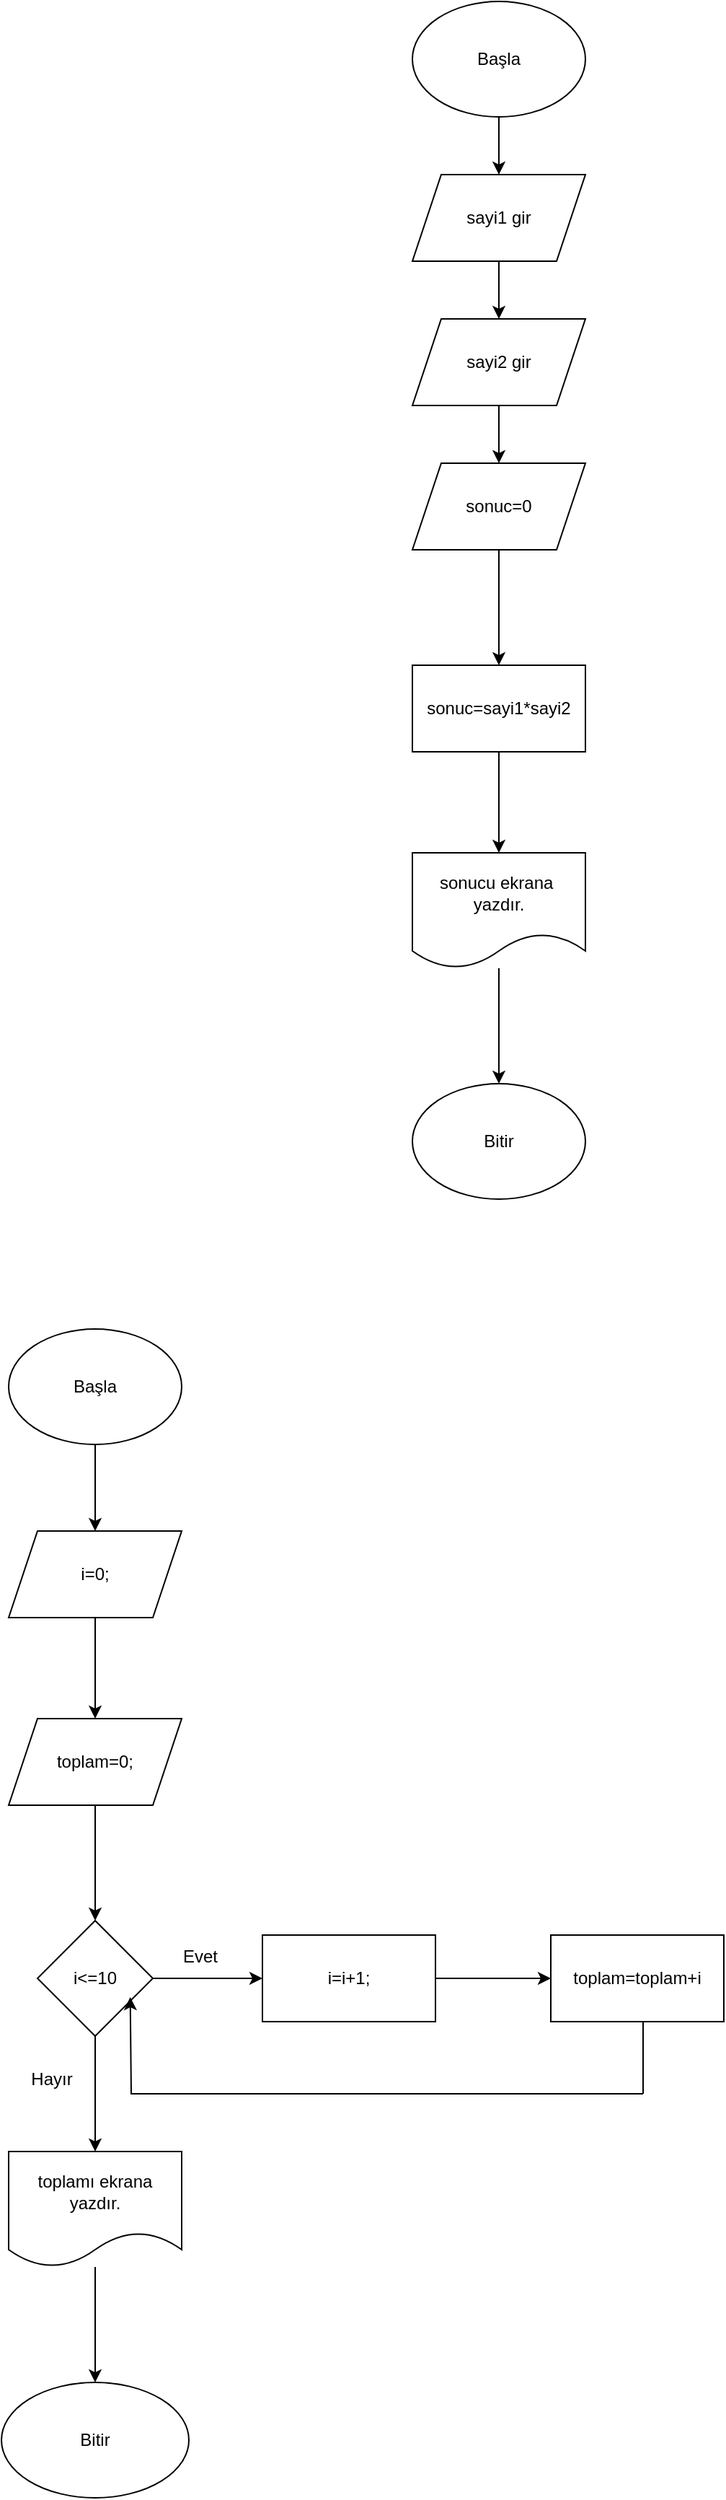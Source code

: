 <mxfile version="28.2.3">
  <diagram name="Sayfa -1" id="Cm79aH9O-XMWZeAd9uIf">
    <mxGraphModel dx="983" dy="550" grid="1" gridSize="10" guides="1" tooltips="1" connect="1" arrows="1" fold="1" page="1" pageScale="1" pageWidth="827" pageHeight="1169" math="0" shadow="0">
      <root>
        <mxCell id="0" />
        <mxCell id="1" parent="0" />
        <mxCell id="iGXpJcIq926H9lTF2Xoa-6" value="" style="edgeStyle=orthogonalEdgeStyle;rounded=0;orthogonalLoop=1;jettySize=auto;html=1;" edge="1" parent="1" source="iGXpJcIq926H9lTF2Xoa-1" target="iGXpJcIq926H9lTF2Xoa-5">
          <mxGeometry relative="1" as="geometry" />
        </mxCell>
        <mxCell id="iGXpJcIq926H9lTF2Xoa-1" value="Başla" style="ellipse;whiteSpace=wrap;html=1;" vertex="1" parent="1">
          <mxGeometry x="60" y="950" width="120" height="80" as="geometry" />
        </mxCell>
        <mxCell id="iGXpJcIq926H9lTF2Xoa-9" value="" style="edgeStyle=orthogonalEdgeStyle;rounded=0;orthogonalLoop=1;jettySize=auto;html=1;" edge="1" parent="1" source="iGXpJcIq926H9lTF2Xoa-2" target="iGXpJcIq926H9lTF2Xoa-8">
          <mxGeometry relative="1" as="geometry" />
        </mxCell>
        <mxCell id="iGXpJcIq926H9lTF2Xoa-2" value="toplam=0;" style="shape=parallelogram;perimeter=parallelogramPerimeter;whiteSpace=wrap;html=1;fixedSize=1;" vertex="1" parent="1">
          <mxGeometry x="60" y="1220" width="120" height="60" as="geometry" />
        </mxCell>
        <mxCell id="iGXpJcIq926H9lTF2Xoa-7" value="" style="edgeStyle=orthogonalEdgeStyle;rounded=0;orthogonalLoop=1;jettySize=auto;html=1;" edge="1" parent="1" source="iGXpJcIq926H9lTF2Xoa-5" target="iGXpJcIq926H9lTF2Xoa-2">
          <mxGeometry relative="1" as="geometry" />
        </mxCell>
        <mxCell id="iGXpJcIq926H9lTF2Xoa-5" value="i=0;" style="shape=parallelogram;perimeter=parallelogramPerimeter;whiteSpace=wrap;html=1;fixedSize=1;" vertex="1" parent="1">
          <mxGeometry x="60" y="1090" width="120" height="60" as="geometry" />
        </mxCell>
        <mxCell id="iGXpJcIq926H9lTF2Xoa-13" value="" style="edgeStyle=orthogonalEdgeStyle;rounded=0;orthogonalLoop=1;jettySize=auto;html=1;" edge="1" parent="1" source="iGXpJcIq926H9lTF2Xoa-8" target="iGXpJcIq926H9lTF2Xoa-12">
          <mxGeometry relative="1" as="geometry" />
        </mxCell>
        <mxCell id="iGXpJcIq926H9lTF2Xoa-25" value="" style="edgeStyle=orthogonalEdgeStyle;rounded=0;orthogonalLoop=1;jettySize=auto;html=1;" edge="1" parent="1" source="iGXpJcIq926H9lTF2Xoa-8" target="iGXpJcIq926H9lTF2Xoa-24">
          <mxGeometry relative="1" as="geometry" />
        </mxCell>
        <mxCell id="iGXpJcIq926H9lTF2Xoa-8" value="i&amp;lt;=10" style="rhombus;whiteSpace=wrap;html=1;" vertex="1" parent="1">
          <mxGeometry x="80" y="1360" width="80" height="80" as="geometry" />
        </mxCell>
        <mxCell id="iGXpJcIq926H9lTF2Xoa-16" value="" style="edgeStyle=orthogonalEdgeStyle;rounded=0;orthogonalLoop=1;jettySize=auto;html=1;" edge="1" parent="1" source="iGXpJcIq926H9lTF2Xoa-12" target="iGXpJcIq926H9lTF2Xoa-15">
          <mxGeometry relative="1" as="geometry" />
        </mxCell>
        <mxCell id="iGXpJcIq926H9lTF2Xoa-12" value="i=i+1;" style="rounded=0;whiteSpace=wrap;html=1;" vertex="1" parent="1">
          <mxGeometry x="236" y="1370" width="120" height="60" as="geometry" />
        </mxCell>
        <mxCell id="iGXpJcIq926H9lTF2Xoa-14" value="Evet" style="text;html=1;align=center;verticalAlign=middle;whiteSpace=wrap;rounded=0;" vertex="1" parent="1">
          <mxGeometry x="163" y="1370" width="60" height="30" as="geometry" />
        </mxCell>
        <mxCell id="iGXpJcIq926H9lTF2Xoa-15" value="toplam=toplam+i" style="rounded=0;whiteSpace=wrap;html=1;" vertex="1" parent="1">
          <mxGeometry x="436" y="1370" width="120" height="60" as="geometry" />
        </mxCell>
        <mxCell id="iGXpJcIq926H9lTF2Xoa-21" value="" style="endArrow=none;html=1;rounded=0;" edge="1" parent="1">
          <mxGeometry width="50" height="50" relative="1" as="geometry">
            <mxPoint x="500" y="1480" as="sourcePoint" />
            <mxPoint x="500" y="1430" as="targetPoint" />
          </mxGeometry>
        </mxCell>
        <mxCell id="iGXpJcIq926H9lTF2Xoa-22" value="" style="endArrow=classic;html=1;rounded=0;entryX=0.804;entryY=0.663;entryDx=0;entryDy=0;entryPerimeter=0;" edge="1" parent="1" target="iGXpJcIq926H9lTF2Xoa-8">
          <mxGeometry width="50" height="50" relative="1" as="geometry">
            <mxPoint x="500" y="1480" as="sourcePoint" />
            <mxPoint x="145" y="1420" as="targetPoint" />
            <Array as="points">
              <mxPoint x="145" y="1480" />
            </Array>
          </mxGeometry>
        </mxCell>
        <mxCell id="iGXpJcIq926H9lTF2Xoa-28" value="" style="edgeStyle=orthogonalEdgeStyle;rounded=0;orthogonalLoop=1;jettySize=auto;html=1;" edge="1" parent="1" source="iGXpJcIq926H9lTF2Xoa-24" target="iGXpJcIq926H9lTF2Xoa-27">
          <mxGeometry relative="1" as="geometry" />
        </mxCell>
        <mxCell id="iGXpJcIq926H9lTF2Xoa-24" value="toplamı ekrana yazdır." style="shape=document;whiteSpace=wrap;html=1;boundedLbl=1;" vertex="1" parent="1">
          <mxGeometry x="60" y="1520" width="120" height="80" as="geometry" />
        </mxCell>
        <mxCell id="iGXpJcIq926H9lTF2Xoa-26" value="Hayır" style="text;html=1;align=center;verticalAlign=middle;whiteSpace=wrap;rounded=0;" vertex="1" parent="1">
          <mxGeometry x="60" y="1455" width="60" height="30" as="geometry" />
        </mxCell>
        <mxCell id="iGXpJcIq926H9lTF2Xoa-27" value="Bitir" style="ellipse;whiteSpace=wrap;html=1;" vertex="1" parent="1">
          <mxGeometry x="55" y="1680" width="130" height="80" as="geometry" />
        </mxCell>
        <mxCell id="iGXpJcIq926H9lTF2Xoa-31" value="" style="edgeStyle=orthogonalEdgeStyle;rounded=0;orthogonalLoop=1;jettySize=auto;html=1;" edge="1" parent="1" source="iGXpJcIq926H9lTF2Xoa-29" target="iGXpJcIq926H9lTF2Xoa-30">
          <mxGeometry relative="1" as="geometry" />
        </mxCell>
        <mxCell id="iGXpJcIq926H9lTF2Xoa-29" value="Başla" style="ellipse;whiteSpace=wrap;html=1;" vertex="1" parent="1">
          <mxGeometry x="340" y="30" width="120" height="80" as="geometry" />
        </mxCell>
        <mxCell id="iGXpJcIq926H9lTF2Xoa-33" value="" style="edgeStyle=orthogonalEdgeStyle;rounded=0;orthogonalLoop=1;jettySize=auto;html=1;" edge="1" parent="1" source="iGXpJcIq926H9lTF2Xoa-30" target="iGXpJcIq926H9lTF2Xoa-32">
          <mxGeometry relative="1" as="geometry" />
        </mxCell>
        <mxCell id="iGXpJcIq926H9lTF2Xoa-30" value="sayi1 gir&lt;span style=&quot;color: rgba(0, 0, 0, 0); font-family: monospace; font-size: 0px; text-align: start; text-wrap-mode: nowrap;&quot;&gt;%3CmxGraphModel%3E%3Croot%3E%3CmxCell%20id%3D%220%22%2F%3E%3CmxCell%20id%3D%221%22%20parent%3D%220%22%2F%3E%3CmxCell%20id%3D%222%22%20value%3D%22Ba%C5%9Fla%22%20style%3D%22ellipse%3BwhiteSpace%3Dwrap%3Bhtml%3D1%3B%22%20vertex%3D%221%22%20parent%3D%221%22%3E%3CmxGeometry%20x%3D%2260%22%20y%3D%2250%22%20width%3D%22120%22%20height%3D%2280%22%20as%3D%22geometry%22%2F%3E%3C%2FmxCell%3E%3C%2Froot%3E%3C%2FmxGraphModel%3E&lt;/span&gt;" style="shape=parallelogram;perimeter=parallelogramPerimeter;whiteSpace=wrap;html=1;fixedSize=1;" vertex="1" parent="1">
          <mxGeometry x="340" y="150" width="120" height="60" as="geometry" />
        </mxCell>
        <mxCell id="iGXpJcIq926H9lTF2Xoa-37" value="" style="edgeStyle=orthogonalEdgeStyle;rounded=0;orthogonalLoop=1;jettySize=auto;html=1;" edge="1" parent="1" source="iGXpJcIq926H9lTF2Xoa-32" target="iGXpJcIq926H9lTF2Xoa-36">
          <mxGeometry relative="1" as="geometry" />
        </mxCell>
        <mxCell id="iGXpJcIq926H9lTF2Xoa-32" value="sayi2 gir" style="shape=parallelogram;perimeter=parallelogramPerimeter;whiteSpace=wrap;html=1;fixedSize=1;" vertex="1" parent="1">
          <mxGeometry x="340" y="250" width="120" height="60" as="geometry" />
        </mxCell>
        <mxCell id="iGXpJcIq926H9lTF2Xoa-39" value="" style="edgeStyle=orthogonalEdgeStyle;rounded=0;orthogonalLoop=1;jettySize=auto;html=1;" edge="1" parent="1" source="iGXpJcIq926H9lTF2Xoa-36" target="iGXpJcIq926H9lTF2Xoa-38">
          <mxGeometry relative="1" as="geometry" />
        </mxCell>
        <mxCell id="iGXpJcIq926H9lTF2Xoa-36" value="sonuc=0" style="shape=parallelogram;perimeter=parallelogramPerimeter;whiteSpace=wrap;html=1;fixedSize=1;" vertex="1" parent="1">
          <mxGeometry x="340" y="350" width="120" height="60" as="geometry" />
        </mxCell>
        <mxCell id="iGXpJcIq926H9lTF2Xoa-41" value="" style="edgeStyle=orthogonalEdgeStyle;rounded=0;orthogonalLoop=1;jettySize=auto;html=1;" edge="1" parent="1" source="iGXpJcIq926H9lTF2Xoa-38" target="iGXpJcIq926H9lTF2Xoa-40">
          <mxGeometry relative="1" as="geometry" />
        </mxCell>
        <mxCell id="iGXpJcIq926H9lTF2Xoa-38" value="sonuc=sayi1*sayi2" style="whiteSpace=wrap;html=1;" vertex="1" parent="1">
          <mxGeometry x="340" y="490" width="120" height="60" as="geometry" />
        </mxCell>
        <mxCell id="iGXpJcIq926H9lTF2Xoa-43" value="" style="edgeStyle=orthogonalEdgeStyle;rounded=0;orthogonalLoop=1;jettySize=auto;html=1;" edge="1" parent="1" source="iGXpJcIq926H9lTF2Xoa-40" target="iGXpJcIq926H9lTF2Xoa-42">
          <mxGeometry relative="1" as="geometry" />
        </mxCell>
        <mxCell id="iGXpJcIq926H9lTF2Xoa-40" value="sonucu ekrana&amp;nbsp;&lt;div&gt;yazdır.&lt;/div&gt;" style="shape=document;whiteSpace=wrap;html=1;boundedLbl=1;" vertex="1" parent="1">
          <mxGeometry x="340" y="620" width="120" height="80" as="geometry" />
        </mxCell>
        <mxCell id="iGXpJcIq926H9lTF2Xoa-42" value="Bitir" style="ellipse;whiteSpace=wrap;html=1;" vertex="1" parent="1">
          <mxGeometry x="340" y="780" width="120" height="80" as="geometry" />
        </mxCell>
      </root>
    </mxGraphModel>
  </diagram>
</mxfile>
